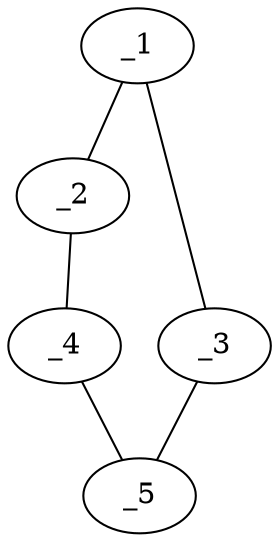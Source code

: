 graph molid45410 {
	_1	 [charge=0,
		chem=1,
		symbol="C  ",
		x="2.809",
		y="0.7694"];
	_2	 [charge=0,
		chem=1,
		symbol="C  ",
		x=2,
		y="0.1816"];
	_1 -- _2	 [valence=1];
	_3	 [charge=0,
		chem=1,
		symbol="C  ",
		x="3.618",
		y="0.1816"];
	_1 -- _3	 [valence=2];
	_4	 [charge=0,
		chem=4,
		symbol="N  ",
		x="2.309",
		y="-0.7694"];
	_2 -- _4	 [valence=2];
	_5	 [charge=0,
		chem=4,
		symbol="N  ",
		x="3.309",
		y="-0.7694"];
	_3 -- _5	 [valence=1];
	_4 -- _5	 [valence=1];
}

